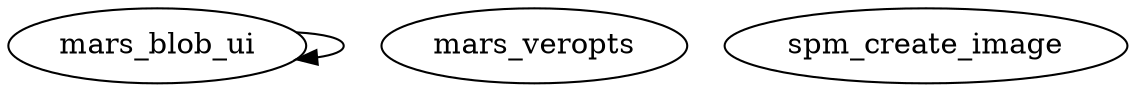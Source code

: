 /* Created by mdot for Matlab */
digraph m2html {
  mars_blob_ui -> mars_blob_ui;

  mars_blob_ui [URL="mars_blob_ui.html"];
  mars_veropts [URL="mars_veropts.html"];
  spm_create_image [URL="spm_create_image.html"];
}